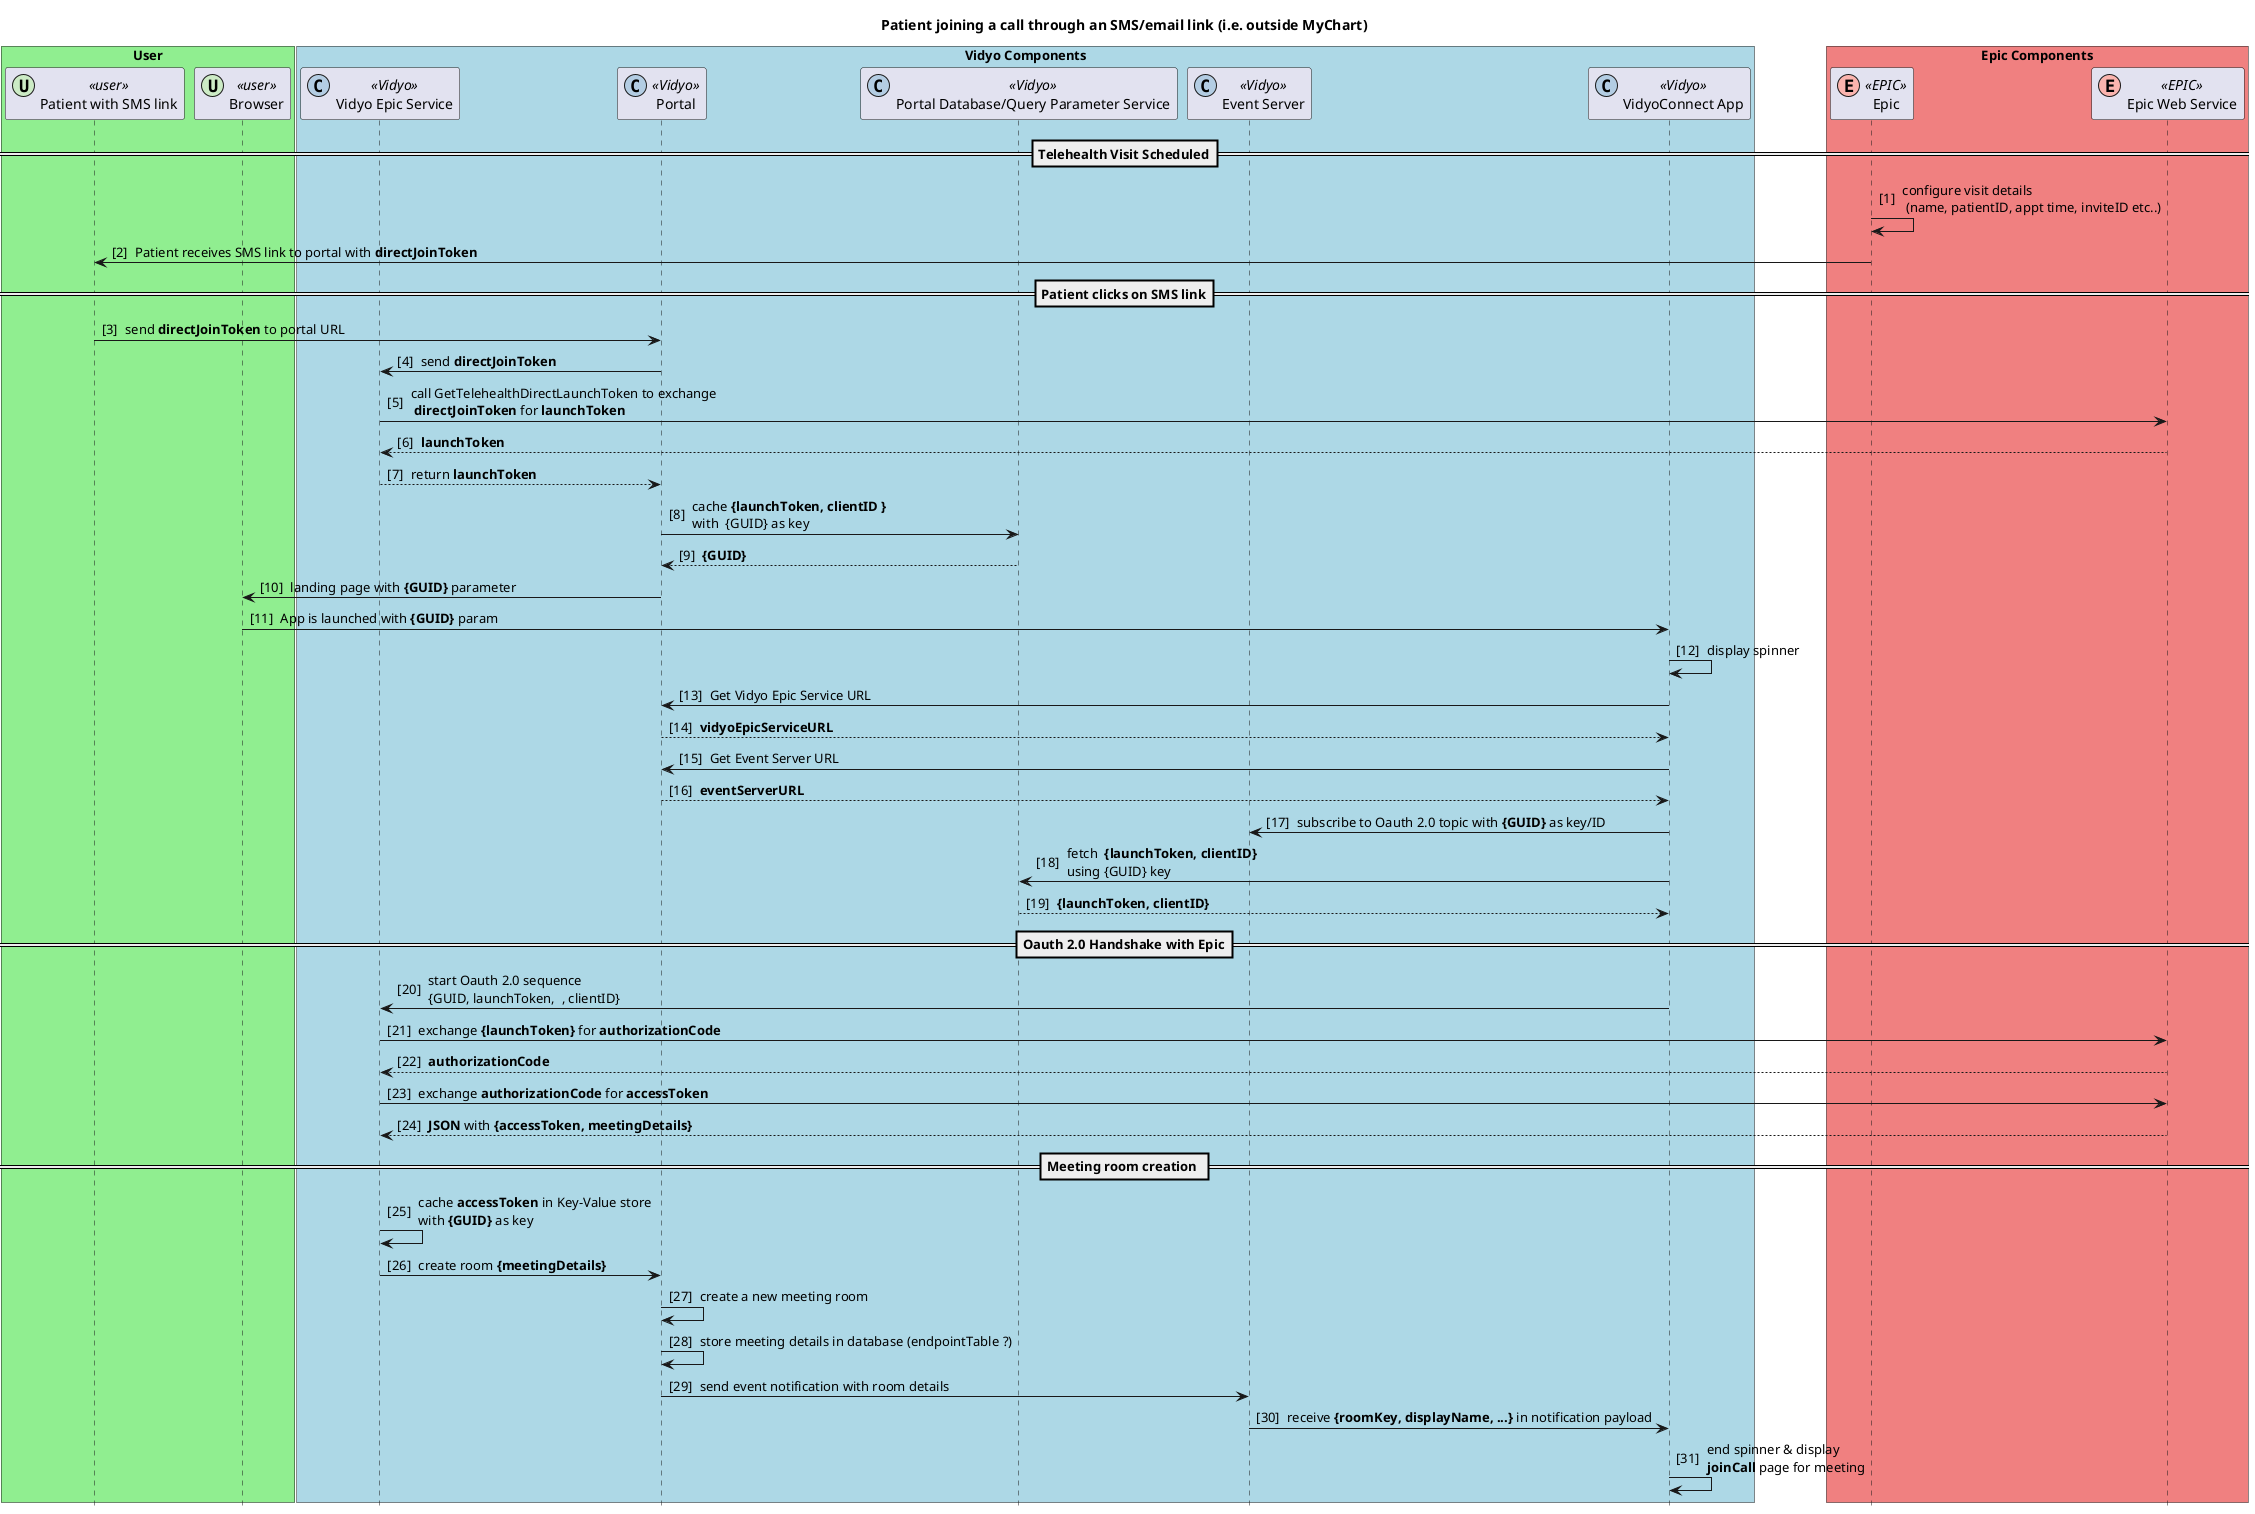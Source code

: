 @startuml
title "Patient joining a call through an SMS/email link (i.e. outside MyChart)"
hide footbox
hide unlinked
autonumber "[0] "

box "User" #LightGreen
participant "Patient with SMS link" as Patient << (U, #ccebc5) user >>
participant "Browser" as Browser << (U, #ccebc5) user >>
end box

box "Vidyo Components" #LightBlue
participant "Vidyo Epic Service" as VidyoEpicService << (C, #b3cde3) Vidyo >>
participant "Portal" as Portal << (C, #b3cde3) Vidyo >>
participant "Portal Database/Query Parameter Service" as PortalDB << (C, #b3cde3) Vidyo >>
participant "Event Server" as EventServer << (C, #b3cde3) Vidyo >>
participant "VidyoConnect App" as VidyoConnect << (C, #b3cde3  ) Vidyo >>
end box

box "Epic Components" #LightCoral
participant "Epic" as Epic << (E, #fbb4ae) EPIC >>
participant "Epic Web Service" as EPS << (E, #fbb4ae) EPIC >>
end box

==Telehealth Visit Scheduled==
Epic -> Epic: configure visit details \n (name, patientID, appt time, inviteID etc..)
Epic -> Patient: Patient receives SMS link to portal with **directJoinToken** 

== Patient clicks on SMS link==
Patient -> Portal: send **directJoinToken** to portal URL
Portal->VidyoEpicService : send **directJoinToken** 
VidyoEpicService->EPS : call GetTelehealthDirectLaunchToken to exchange\n **directJoinToken** for **launchToken** 
return **launchToken** 
Portal<--VidyoEpicService : return **launchToken** 
Portal-> PortalDB: cache **{launchToken, clientID }**  \nwith  {GUID} as key
return **{GUID}**
Portal->Browser: landing page with **{GUID}** parameter
Browser->VidyoConnect : App is launched with **{GUID}** param
VidyoConnect->VidyoConnect: display spinner
VidyoConnect->Portal :  Get Vidyo Epic Service URL
return **vidyoEpicServiceURL**
VidyoConnect->Portal : Get Event Server URL
return **eventServerURL**
VidyoConnect->EventServer: subscribe to Oauth 2.0 topic with **{GUID}** as key/ID
VidyoConnect->PortalDB : fetch  **{launchToken, clientID}** \nusing {GUID} key
return **{launchToken, clientID}**
== Oauth 2.0 Handshake with Epic==
VidyoConnect->VidyoEpicService: start Oauth 2.0 sequence \n{GUID, launchToken,  , clientID}
VidyoEpicService->EPS : exchange **{launchToken}** for **authorizationCode** 
return **authorizationCode**
VidyoEpicService->EPS : exchange **authorizationCode** for **accessToken** 
return **JSON** with **{accessToken, meetingDetails}**
== Meeting room creation ==
VidyoEpicService->VidyoEpicService : cache **accessToken** in Key-Value store \nwith **{GUID}** as key 
VidyoEpicService->Portal : create room **{meetingDetails}**
Portal->Portal : create a new meeting room
Portal->Portal : store meeting details in database (endpointTable ?)
Portal->EventServer : send event notification with room details
EventServer->VidyoConnect: receive **{roomKey, displayName, ...}** in notification payload
VidyoConnect->VidyoConnect: end spinner & display \n**joinCall** page for meeting


@enduml

